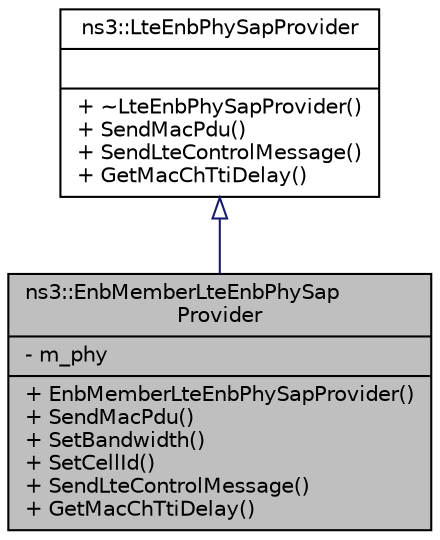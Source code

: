 digraph "ns3::EnbMemberLteEnbPhySapProvider"
{
  edge [fontname="Helvetica",fontsize="10",labelfontname="Helvetica",labelfontsize="10"];
  node [fontname="Helvetica",fontsize="10",shape=record];
  Node1 [label="{ns3::EnbMemberLteEnbPhySap\lProvider\n|- m_phy\l|+ EnbMemberLteEnbPhySapProvider()\l+ SendMacPdu()\l+ SetBandwidth()\l+ SetCellId()\l+ SendLteControlMessage()\l+ GetMacChTtiDelay()\l}",height=0.2,width=0.4,color="black", fillcolor="grey75", style="filled", fontcolor="black"];
  Node2 -> Node1 [dir="back",color="midnightblue",fontsize="10",style="solid",arrowtail="onormal"];
  Node2 [label="{ns3::LteEnbPhySapProvider\n||+ ~LteEnbPhySapProvider()\l+ SendMacPdu()\l+ SendLteControlMessage()\l+ GetMacChTtiDelay()\l}",height=0.2,width=0.4,color="black", fillcolor="white", style="filled",URL="$d5/db0/classns3_1_1LteEnbPhySapProvider.html"];
}
